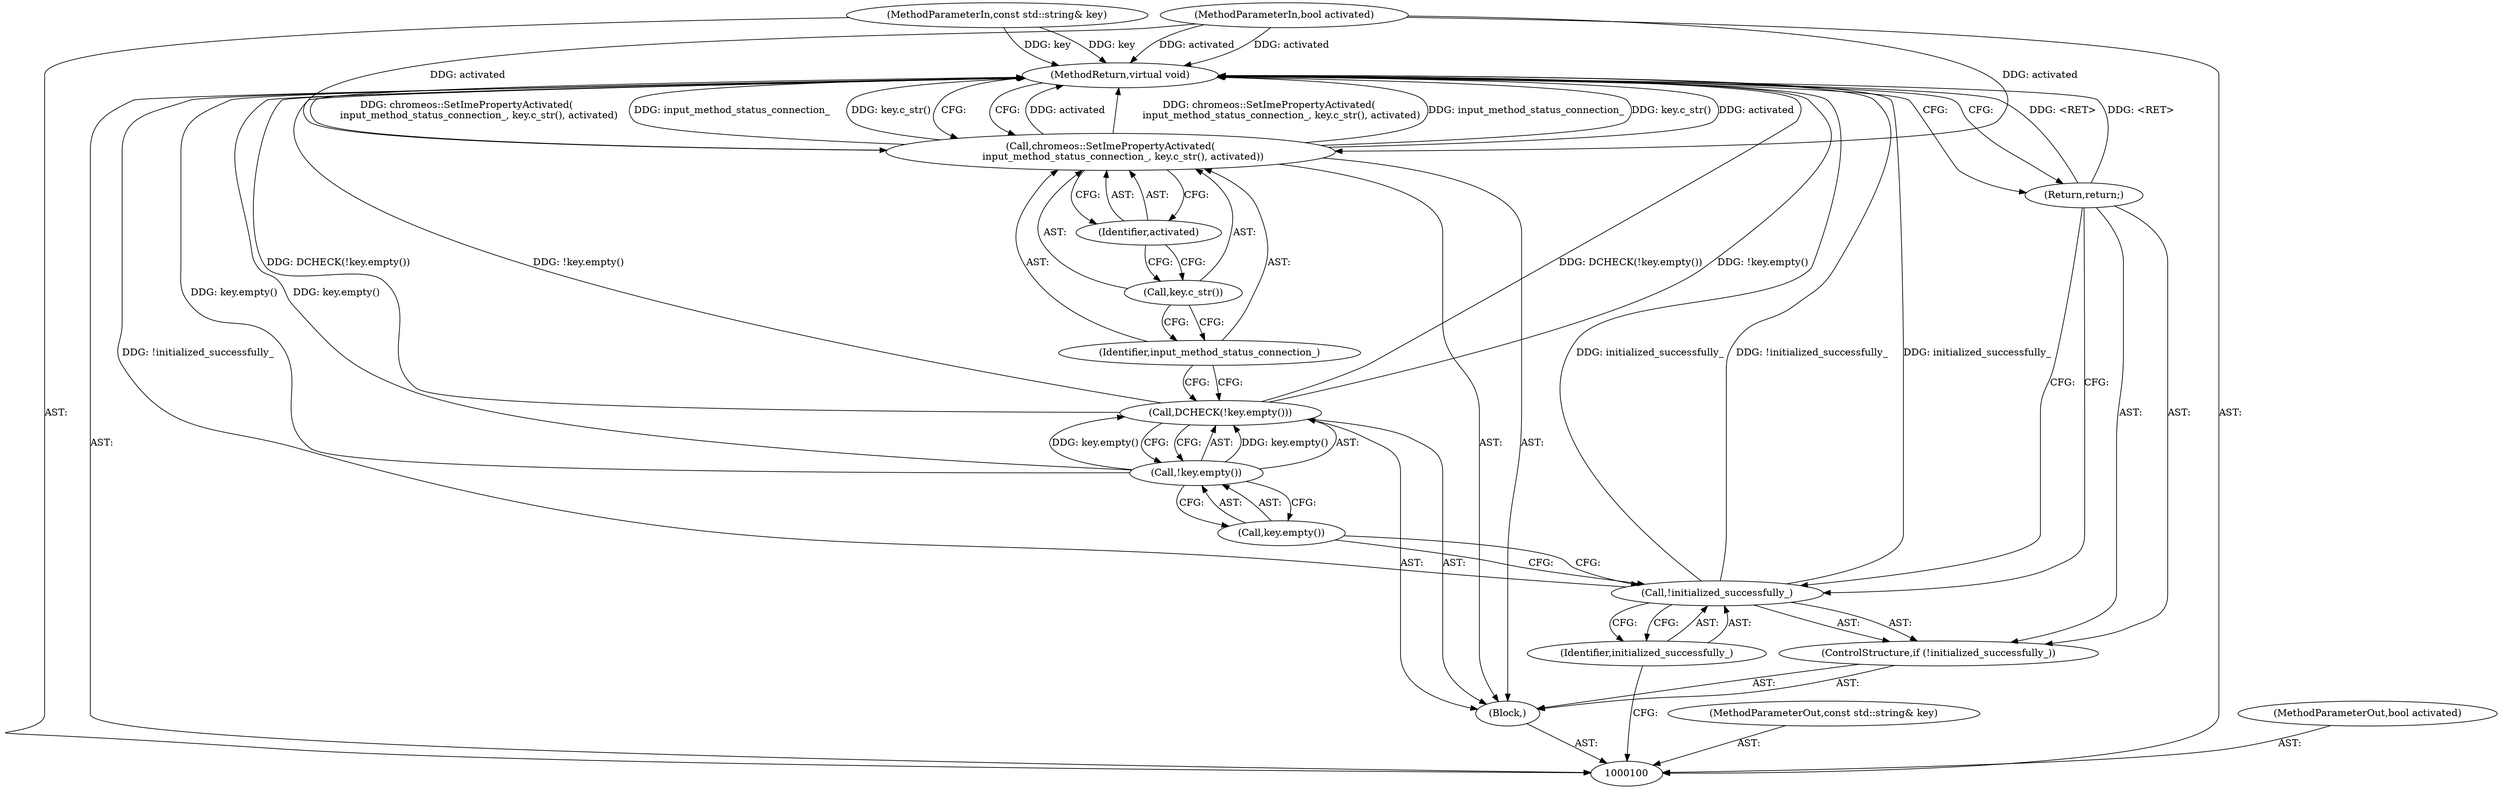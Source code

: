 digraph "1_Chrome_dc7b094a338c6c521f918f478e993f0f74bbea0d_31" {
"1000115" [label="(MethodReturn,virtual void)"];
"1000101" [label="(MethodParameterIn,const std::string& key)"];
"1000142" [label="(MethodParameterOut,const std::string& key)"];
"1000102" [label="(MethodParameterIn,bool activated)"];
"1000143" [label="(MethodParameterOut,bool activated)"];
"1000103" [label="(Block,)"];
"1000104" [label="(ControlStructure,if (!initialized_successfully_))"];
"1000105" [label="(Call,!initialized_successfully_)"];
"1000106" [label="(Identifier,initialized_successfully_)"];
"1000107" [label="(Return,return;)"];
"1000109" [label="(Call,!key.empty())"];
"1000110" [label="(Call,key.empty())"];
"1000108" [label="(Call,DCHECK(!key.empty()))"];
"1000111" [label="(Call,chromeos::SetImePropertyActivated(\n        input_method_status_connection_, key.c_str(), activated))"];
"1000113" [label="(Call,key.c_str())"];
"1000114" [label="(Identifier,activated)"];
"1000112" [label="(Identifier,input_method_status_connection_)"];
"1000115" -> "1000100"  [label="AST: "];
"1000115" -> "1000107"  [label="CFG: "];
"1000115" -> "1000111"  [label="CFG: "];
"1000108" -> "1000115"  [label="DDG: DCHECK(!key.empty())"];
"1000108" -> "1000115"  [label="DDG: !key.empty()"];
"1000105" -> "1000115"  [label="DDG: !initialized_successfully_"];
"1000105" -> "1000115"  [label="DDG: initialized_successfully_"];
"1000111" -> "1000115"  [label="DDG: activated"];
"1000111" -> "1000115"  [label="DDG: chromeos::SetImePropertyActivated(\n        input_method_status_connection_, key.c_str(), activated)"];
"1000111" -> "1000115"  [label="DDG: input_method_status_connection_"];
"1000111" -> "1000115"  [label="DDG: key.c_str()"];
"1000102" -> "1000115"  [label="DDG: activated"];
"1000101" -> "1000115"  [label="DDG: key"];
"1000109" -> "1000115"  [label="DDG: key.empty()"];
"1000107" -> "1000115"  [label="DDG: <RET>"];
"1000101" -> "1000100"  [label="AST: "];
"1000101" -> "1000115"  [label="DDG: key"];
"1000142" -> "1000100"  [label="AST: "];
"1000102" -> "1000100"  [label="AST: "];
"1000102" -> "1000115"  [label="DDG: activated"];
"1000102" -> "1000111"  [label="DDG: activated"];
"1000143" -> "1000100"  [label="AST: "];
"1000103" -> "1000100"  [label="AST: "];
"1000104" -> "1000103"  [label="AST: "];
"1000108" -> "1000103"  [label="AST: "];
"1000111" -> "1000103"  [label="AST: "];
"1000104" -> "1000103"  [label="AST: "];
"1000105" -> "1000104"  [label="AST: "];
"1000107" -> "1000104"  [label="AST: "];
"1000105" -> "1000104"  [label="AST: "];
"1000105" -> "1000106"  [label="CFG: "];
"1000106" -> "1000105"  [label="AST: "];
"1000107" -> "1000105"  [label="CFG: "];
"1000110" -> "1000105"  [label="CFG: "];
"1000105" -> "1000115"  [label="DDG: !initialized_successfully_"];
"1000105" -> "1000115"  [label="DDG: initialized_successfully_"];
"1000106" -> "1000105"  [label="AST: "];
"1000106" -> "1000100"  [label="CFG: "];
"1000105" -> "1000106"  [label="CFG: "];
"1000107" -> "1000104"  [label="AST: "];
"1000107" -> "1000105"  [label="CFG: "];
"1000115" -> "1000107"  [label="CFG: "];
"1000107" -> "1000115"  [label="DDG: <RET>"];
"1000109" -> "1000108"  [label="AST: "];
"1000109" -> "1000110"  [label="CFG: "];
"1000110" -> "1000109"  [label="AST: "];
"1000108" -> "1000109"  [label="CFG: "];
"1000109" -> "1000115"  [label="DDG: key.empty()"];
"1000109" -> "1000108"  [label="DDG: key.empty()"];
"1000110" -> "1000109"  [label="AST: "];
"1000110" -> "1000105"  [label="CFG: "];
"1000109" -> "1000110"  [label="CFG: "];
"1000108" -> "1000103"  [label="AST: "];
"1000108" -> "1000109"  [label="CFG: "];
"1000109" -> "1000108"  [label="AST: "];
"1000112" -> "1000108"  [label="CFG: "];
"1000108" -> "1000115"  [label="DDG: DCHECK(!key.empty())"];
"1000108" -> "1000115"  [label="DDG: !key.empty()"];
"1000109" -> "1000108"  [label="DDG: key.empty()"];
"1000111" -> "1000103"  [label="AST: "];
"1000111" -> "1000114"  [label="CFG: "];
"1000112" -> "1000111"  [label="AST: "];
"1000113" -> "1000111"  [label="AST: "];
"1000114" -> "1000111"  [label="AST: "];
"1000115" -> "1000111"  [label="CFG: "];
"1000111" -> "1000115"  [label="DDG: activated"];
"1000111" -> "1000115"  [label="DDG: chromeos::SetImePropertyActivated(\n        input_method_status_connection_, key.c_str(), activated)"];
"1000111" -> "1000115"  [label="DDG: input_method_status_connection_"];
"1000111" -> "1000115"  [label="DDG: key.c_str()"];
"1000102" -> "1000111"  [label="DDG: activated"];
"1000113" -> "1000111"  [label="AST: "];
"1000113" -> "1000112"  [label="CFG: "];
"1000114" -> "1000113"  [label="CFG: "];
"1000114" -> "1000111"  [label="AST: "];
"1000114" -> "1000113"  [label="CFG: "];
"1000111" -> "1000114"  [label="CFG: "];
"1000112" -> "1000111"  [label="AST: "];
"1000112" -> "1000108"  [label="CFG: "];
"1000113" -> "1000112"  [label="CFG: "];
}
